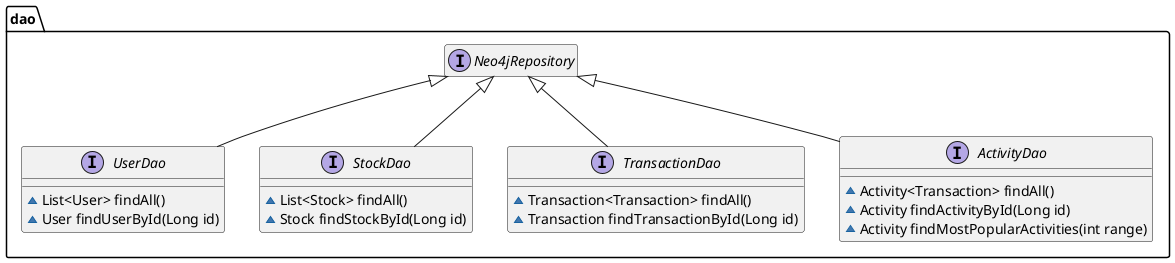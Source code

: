@startuml

package dao {
    interface UserDao extends Neo4jRepository {
        ~List<User> findAll()
        ~User findUserById(Long id)
    }

    interface StockDao extends Neo4jRepository {
        ~List<Stock> findAll()
        ~Stock findStockById(Long id)
    }

    interface TransactionDao extends Neo4jRepository {
        ~Transaction<Transaction> findAll()
        ~Transaction findTransactionById(Long id)
    }

    interface ActivityDao extends Neo4jRepository {
        ~Activity<Transaction> findAll()
        ~Activity findActivityById(Long id)
        ~Activity findMostPopularActivities(int range)
    }

    hide Neo4jRepository methods
    hide Neo4jRepository fields
}

@enduml